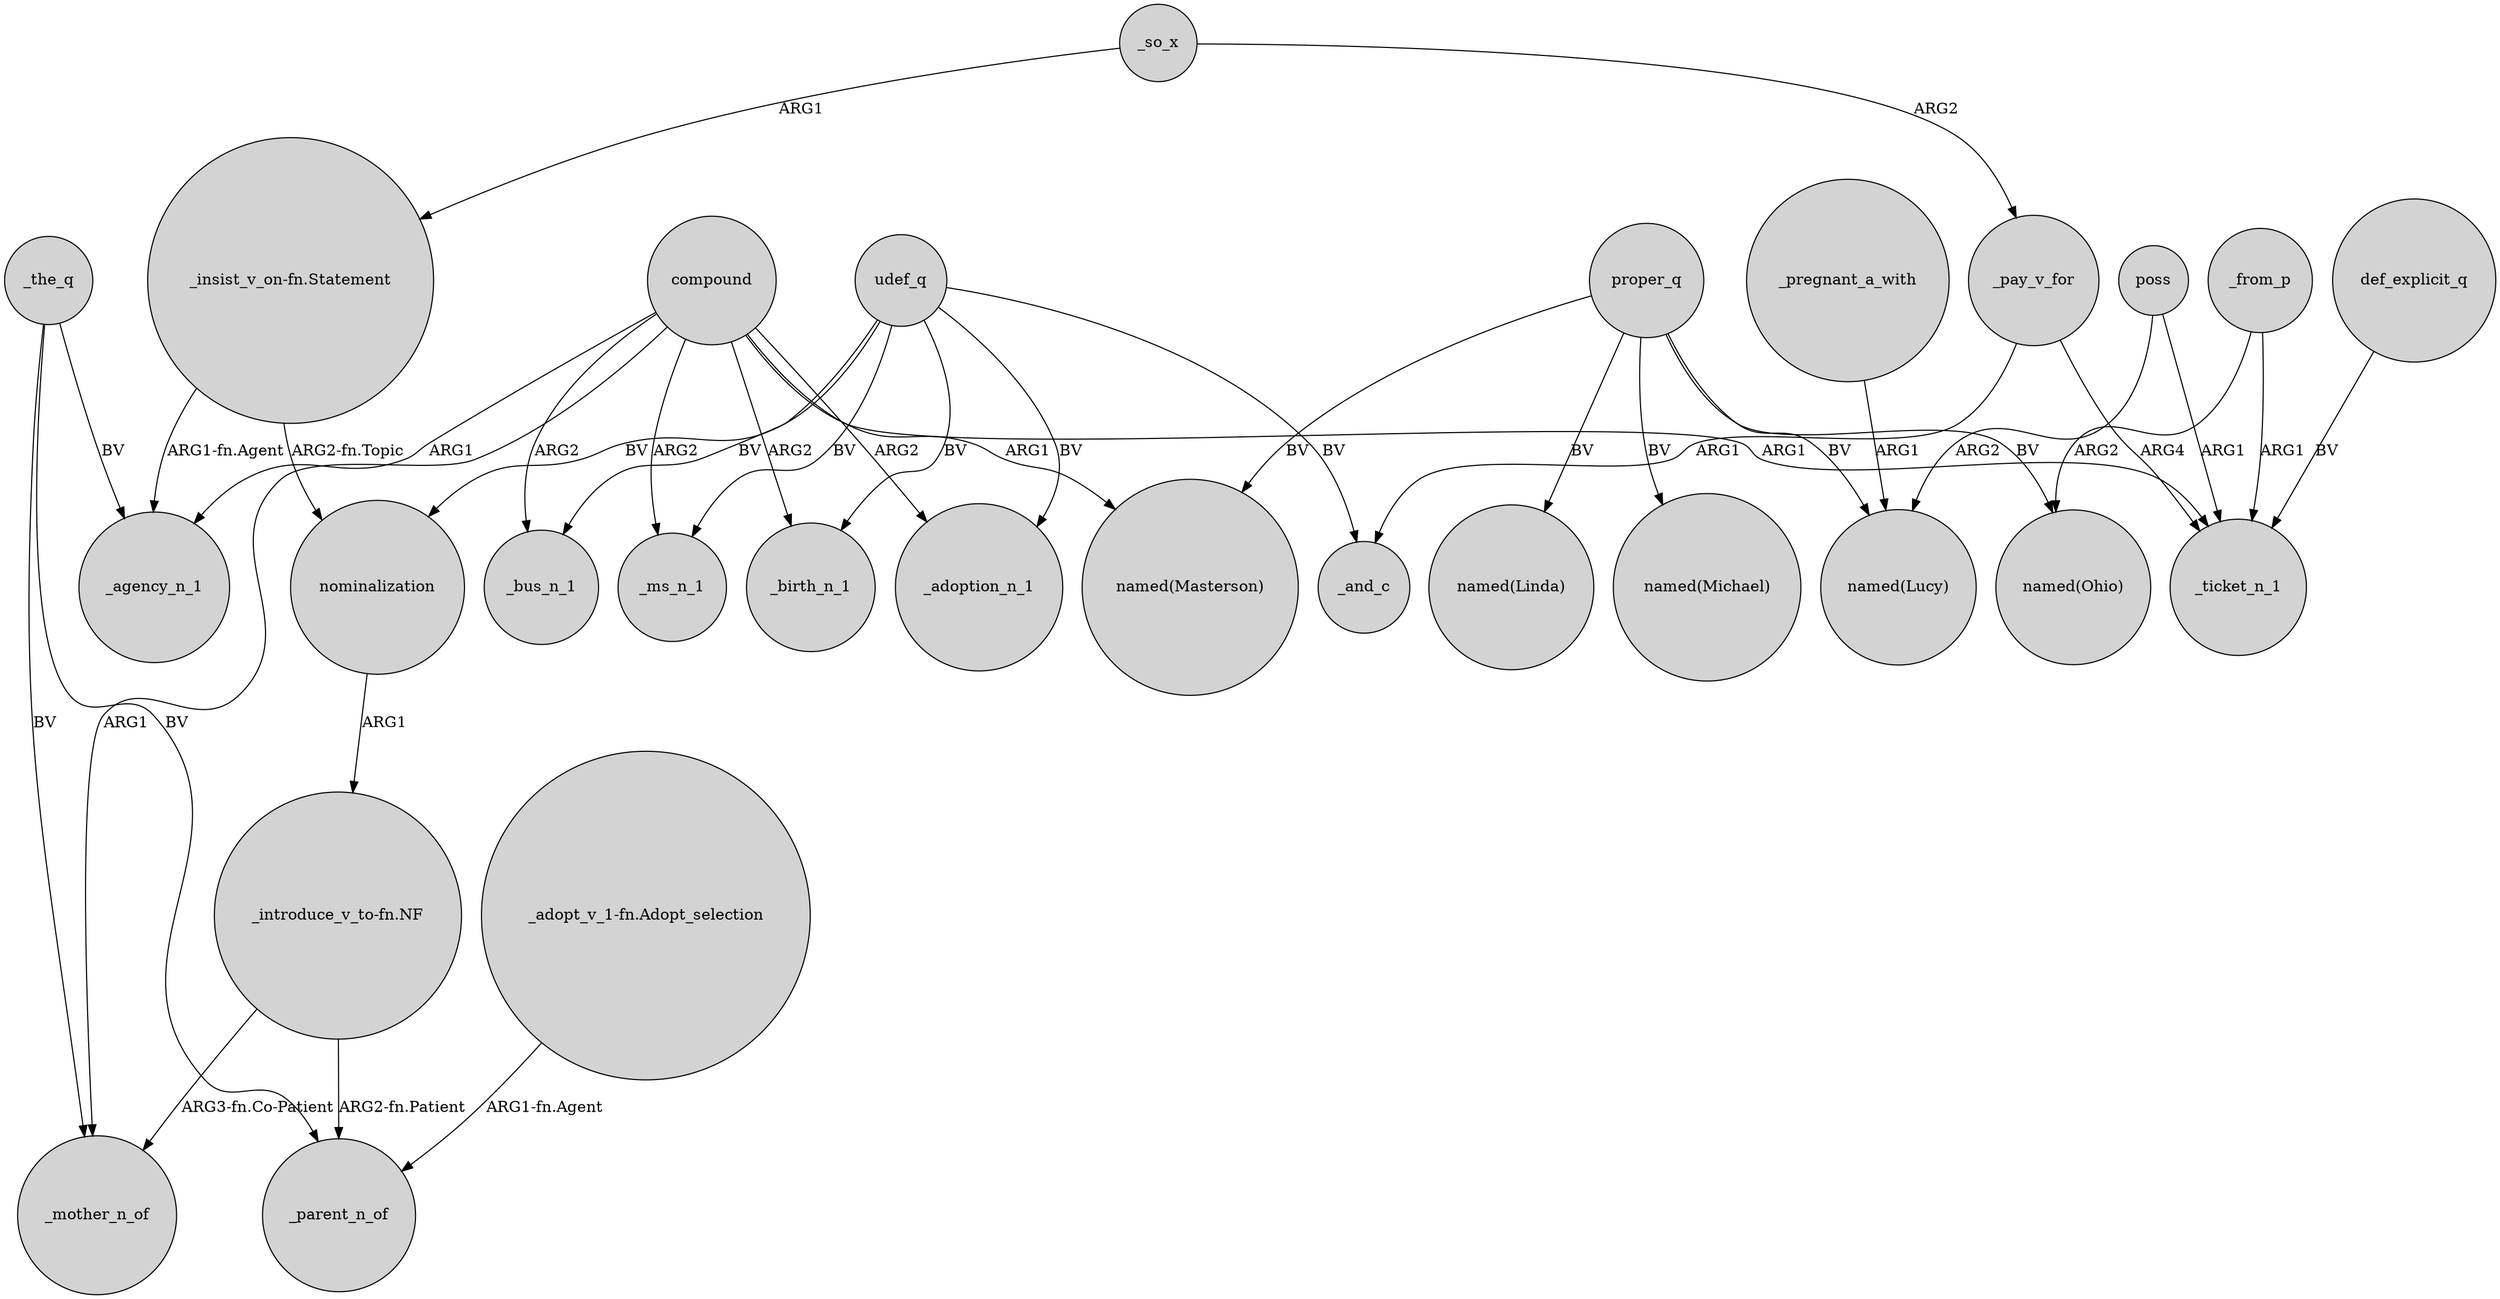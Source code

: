 digraph {
	node [shape=circle style=filled]
	_the_q -> _agency_n_1 [label=BV]
	poss -> "named(Lucy)" [label=ARG2]
	compound -> _agency_n_1 [label=ARG1]
	compound -> "named(Masterson)" [label=ARG1]
	def_explicit_q -> _ticket_n_1 [label=BV]
	_the_q -> _parent_n_of [label=BV]
	"_adopt_v_1-fn.Adopt_selection" -> _parent_n_of [label="ARG1-fn.Agent"]
	compound -> _adoption_n_1 [label=ARG2]
	_pregnant_a_with -> "named(Lucy)" [label=ARG1]
	proper_q -> "named(Lucy)" [label=BV]
	_from_p -> "named(Ohio)" [label=ARG2]
	_so_x -> "_insist_v_on-fn.Statement" [label=ARG1]
	"_introduce_v_to-fn.NF" -> _mother_n_of [label="ARG3-fn.Co-Patient"]
	udef_q -> _birth_n_1 [label=BV]
	"_insist_v_on-fn.Statement" -> _agency_n_1 [label="ARG1-fn.Agent"]
	_pay_v_for -> _and_c [label=ARG1]
	udef_q -> _adoption_n_1 [label=BV]
	proper_q -> "named(Ohio)" [label=BV]
	"_insist_v_on-fn.Statement" -> nominalization [label="ARG2-fn.Topic"]
	proper_q -> "named(Masterson)" [label=BV]
	compound -> _ms_n_1 [label=ARG2]
	proper_q -> "named(Michael)" [label=BV]
	compound -> _bus_n_1 [label=ARG2]
	_from_p -> _ticket_n_1 [label=ARG1]
	_the_q -> _mother_n_of [label=BV]
	compound -> _mother_n_of [label=ARG1]
	udef_q -> _ms_n_1 [label=BV]
	proper_q -> "named(Linda)" [label=BV]
	poss -> _ticket_n_1 [label=ARG1]
	_pay_v_for -> _ticket_n_1 [label=ARG4]
	compound -> _ticket_n_1 [label=ARG1]
	udef_q -> nominalization [label=BV]
	nominalization -> "_introduce_v_to-fn.NF" [label=ARG1]
	compound -> _birth_n_1 [label=ARG2]
	udef_q -> _bus_n_1 [label=BV]
	udef_q -> _and_c [label=BV]
	_so_x -> _pay_v_for [label=ARG2]
	"_introduce_v_to-fn.NF" -> _parent_n_of [label="ARG2-fn.Patient"]
}

